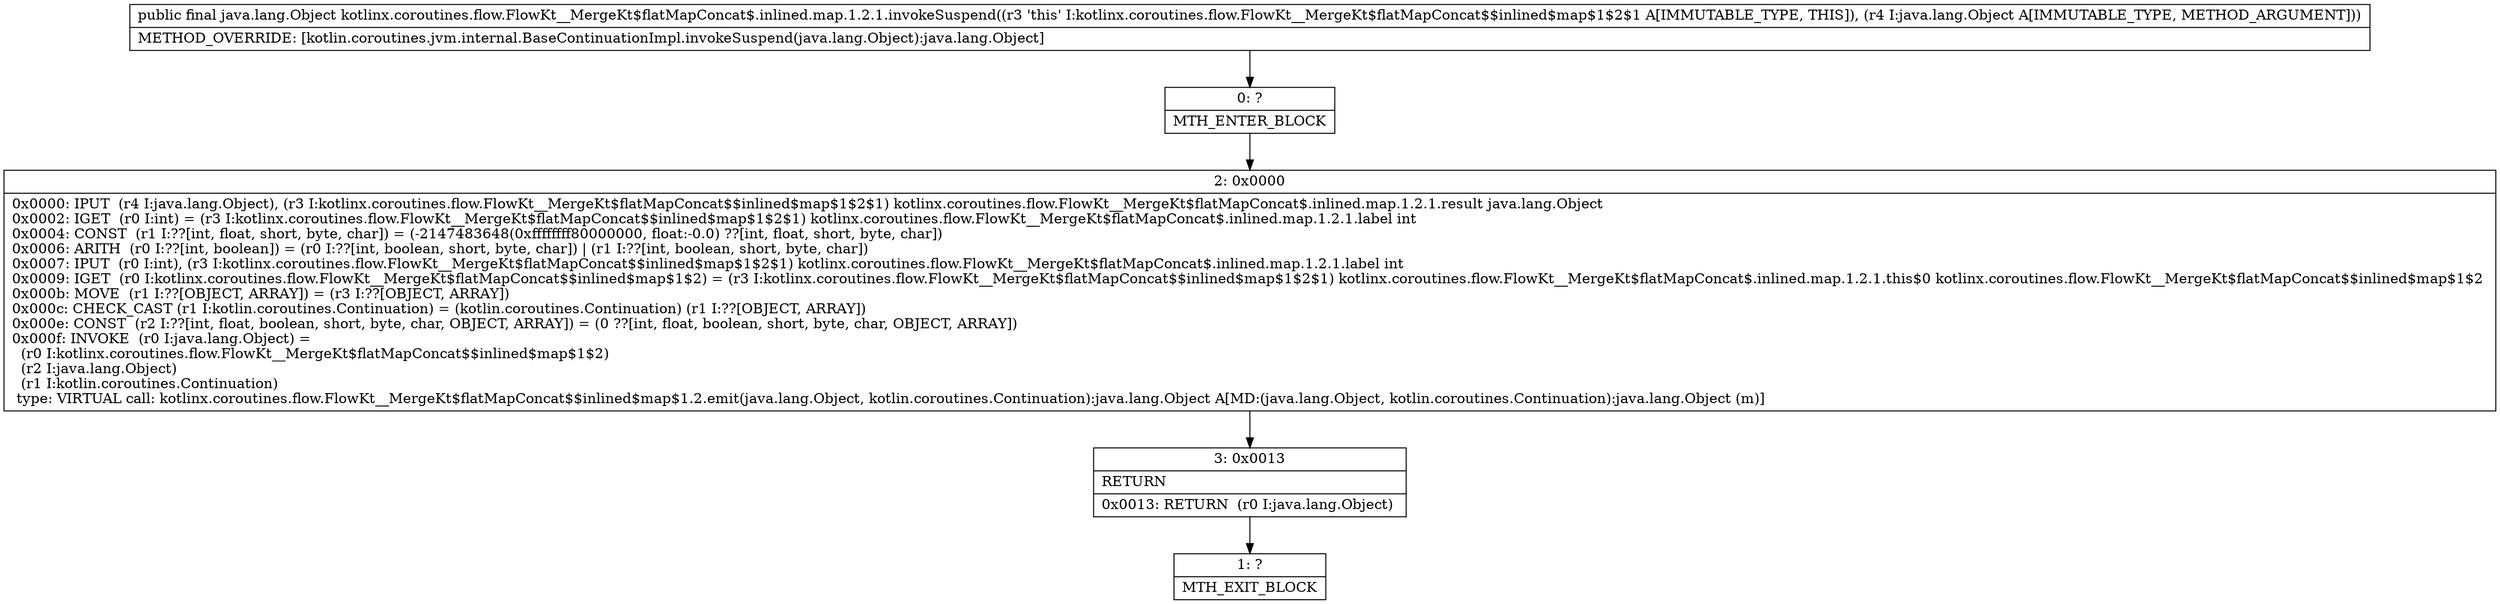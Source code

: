 digraph "CFG forkotlinx.coroutines.flow.FlowKt__MergeKt$flatMapConcat$.inlined.map.1.2.1.invokeSuspend(Ljava\/lang\/Object;)Ljava\/lang\/Object;" {
Node_0 [shape=record,label="{0\:\ ?|MTH_ENTER_BLOCK\l}"];
Node_2 [shape=record,label="{2\:\ 0x0000|0x0000: IPUT  (r4 I:java.lang.Object), (r3 I:kotlinx.coroutines.flow.FlowKt__MergeKt$flatMapConcat$$inlined$map$1$2$1) kotlinx.coroutines.flow.FlowKt__MergeKt$flatMapConcat$.inlined.map.1.2.1.result java.lang.Object \l0x0002: IGET  (r0 I:int) = (r3 I:kotlinx.coroutines.flow.FlowKt__MergeKt$flatMapConcat$$inlined$map$1$2$1) kotlinx.coroutines.flow.FlowKt__MergeKt$flatMapConcat$.inlined.map.1.2.1.label int \l0x0004: CONST  (r1 I:??[int, float, short, byte, char]) = (\-2147483648(0xffffffff80000000, float:\-0.0) ??[int, float, short, byte, char]) \l0x0006: ARITH  (r0 I:??[int, boolean]) = (r0 I:??[int, boolean, short, byte, char]) \| (r1 I:??[int, boolean, short, byte, char]) \l0x0007: IPUT  (r0 I:int), (r3 I:kotlinx.coroutines.flow.FlowKt__MergeKt$flatMapConcat$$inlined$map$1$2$1) kotlinx.coroutines.flow.FlowKt__MergeKt$flatMapConcat$.inlined.map.1.2.1.label int \l0x0009: IGET  (r0 I:kotlinx.coroutines.flow.FlowKt__MergeKt$flatMapConcat$$inlined$map$1$2) = (r3 I:kotlinx.coroutines.flow.FlowKt__MergeKt$flatMapConcat$$inlined$map$1$2$1) kotlinx.coroutines.flow.FlowKt__MergeKt$flatMapConcat$.inlined.map.1.2.1.this$0 kotlinx.coroutines.flow.FlowKt__MergeKt$flatMapConcat$$inlined$map$1$2 \l0x000b: MOVE  (r1 I:??[OBJECT, ARRAY]) = (r3 I:??[OBJECT, ARRAY]) \l0x000c: CHECK_CAST (r1 I:kotlin.coroutines.Continuation) = (kotlin.coroutines.Continuation) (r1 I:??[OBJECT, ARRAY]) \l0x000e: CONST  (r2 I:??[int, float, boolean, short, byte, char, OBJECT, ARRAY]) = (0 ??[int, float, boolean, short, byte, char, OBJECT, ARRAY]) \l0x000f: INVOKE  (r0 I:java.lang.Object) = \l  (r0 I:kotlinx.coroutines.flow.FlowKt__MergeKt$flatMapConcat$$inlined$map$1$2)\l  (r2 I:java.lang.Object)\l  (r1 I:kotlin.coroutines.Continuation)\l type: VIRTUAL call: kotlinx.coroutines.flow.FlowKt__MergeKt$flatMapConcat$$inlined$map$1.2.emit(java.lang.Object, kotlin.coroutines.Continuation):java.lang.Object A[MD:(java.lang.Object, kotlin.coroutines.Continuation):java.lang.Object (m)]\l}"];
Node_3 [shape=record,label="{3\:\ 0x0013|RETURN\l|0x0013: RETURN  (r0 I:java.lang.Object) \l}"];
Node_1 [shape=record,label="{1\:\ ?|MTH_EXIT_BLOCK\l}"];
MethodNode[shape=record,label="{public final java.lang.Object kotlinx.coroutines.flow.FlowKt__MergeKt$flatMapConcat$.inlined.map.1.2.1.invokeSuspend((r3 'this' I:kotlinx.coroutines.flow.FlowKt__MergeKt$flatMapConcat$$inlined$map$1$2$1 A[IMMUTABLE_TYPE, THIS]), (r4 I:java.lang.Object A[IMMUTABLE_TYPE, METHOD_ARGUMENT]))  | METHOD_OVERRIDE: [kotlin.coroutines.jvm.internal.BaseContinuationImpl.invokeSuspend(java.lang.Object):java.lang.Object]\l}"];
MethodNode -> Node_0;Node_0 -> Node_2;
Node_2 -> Node_3;
Node_3 -> Node_1;
}

